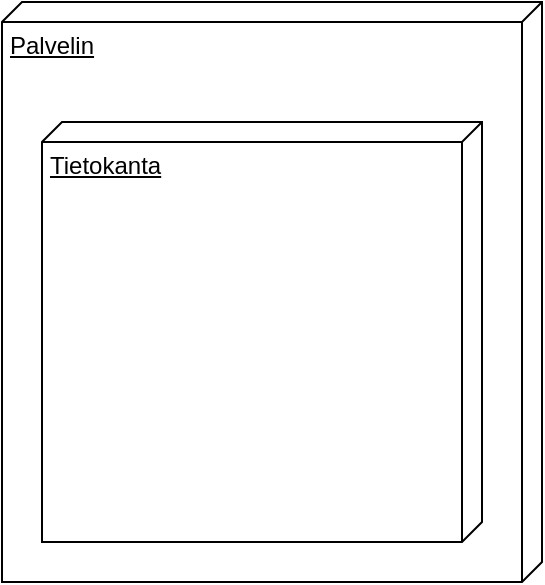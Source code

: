<mxfile version="26.1.1">
  <diagram name="Sivu-1" id="8aMCQdk9Z3vUXy9fh3D2">
    <mxGraphModel dx="1486" dy="600" grid="1" gridSize="10" guides="1" tooltips="1" connect="1" arrows="1" fold="1" page="1" pageScale="1" pageWidth="827" pageHeight="1169" math="0" shadow="0">
      <root>
        <mxCell id="0" />
        <mxCell id="1" parent="0" />
        <mxCell id="kuujxTvQP5Q_yNWrp1Rc-4" value="Palvelin" style="verticalAlign=top;align=left;spacingTop=8;spacingLeft=2;spacingRight=12;shape=cube;size=10;direction=south;fontStyle=4;html=1;whiteSpace=wrap;" vertex="1" parent="1">
          <mxGeometry x="120" y="60" width="270" height="290" as="geometry" />
        </mxCell>
        <mxCell id="kuujxTvQP5Q_yNWrp1Rc-5" value="Tietokanta" style="verticalAlign=top;align=left;spacingTop=8;spacingLeft=2;spacingRight=12;shape=cube;size=10;direction=south;fontStyle=4;html=1;whiteSpace=wrap;" vertex="1" parent="1">
          <mxGeometry x="140" y="120" width="220" height="210" as="geometry" />
        </mxCell>
      </root>
    </mxGraphModel>
  </diagram>
</mxfile>

